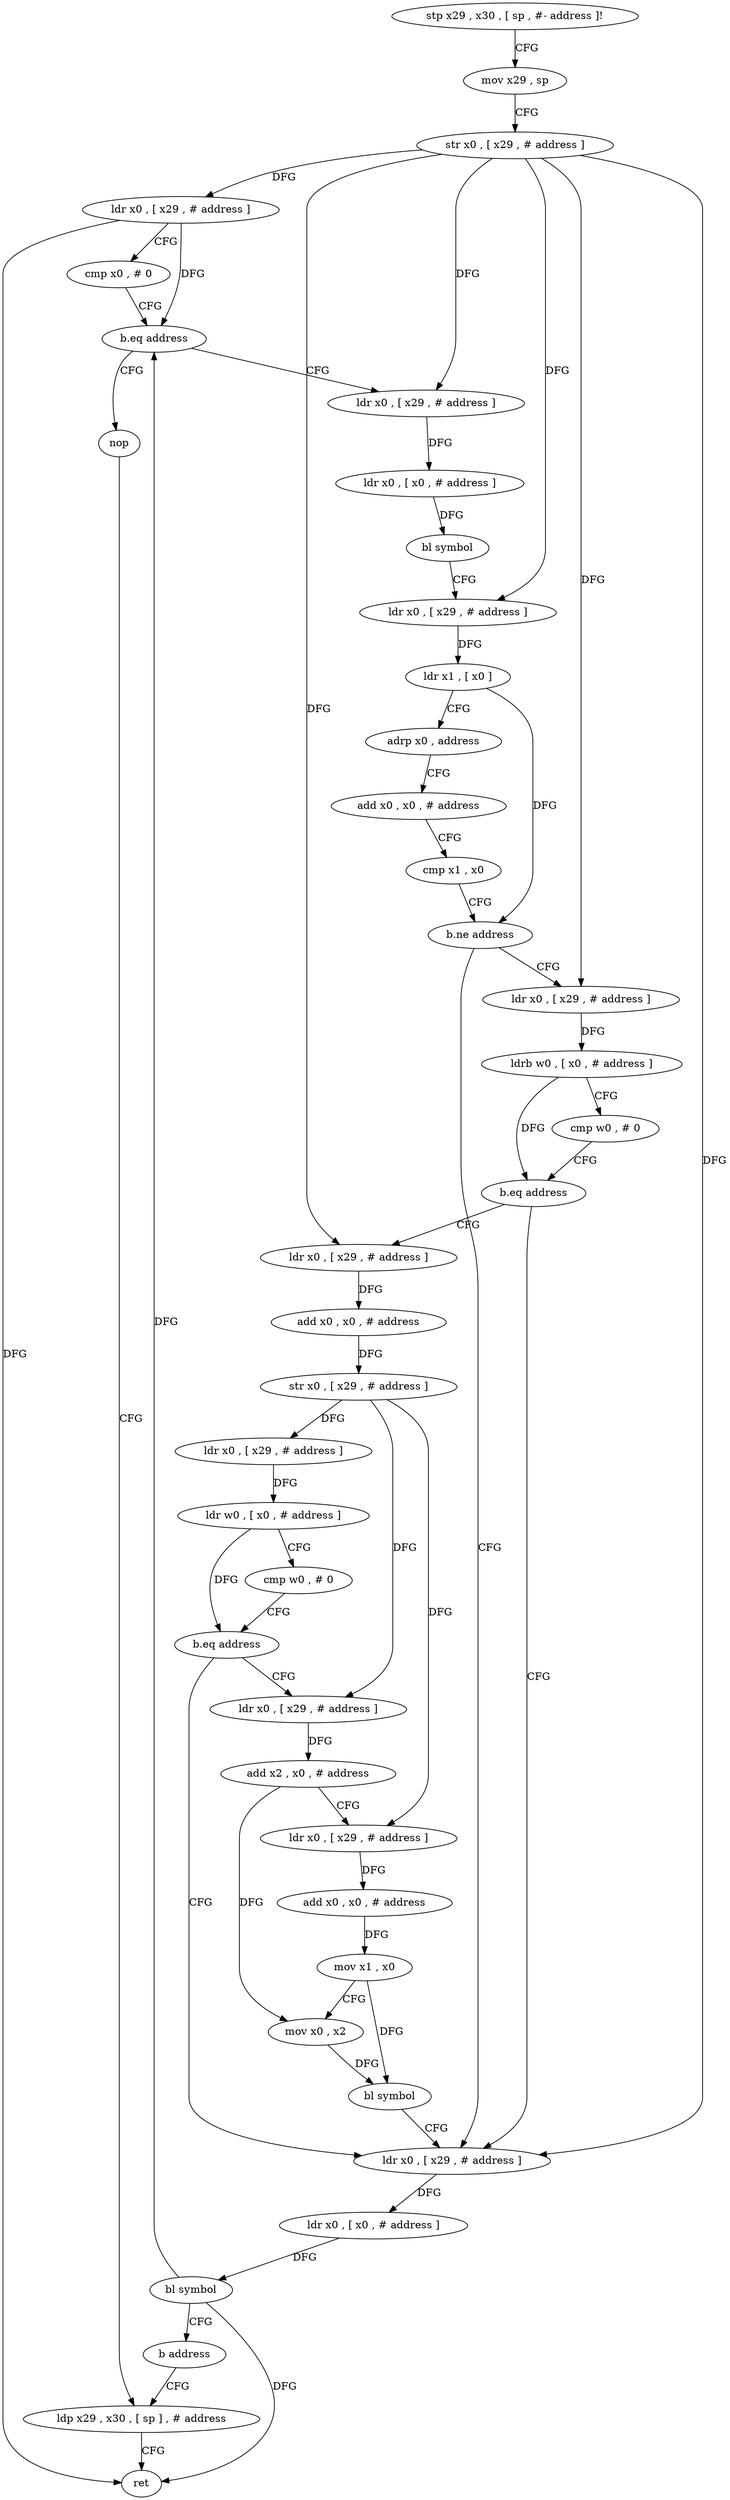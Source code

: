 digraph "func" {
"4243356" [label = "stp x29 , x30 , [ sp , #- address ]!" ]
"4243360" [label = "mov x29 , sp" ]
"4243364" [label = "str x0 , [ x29 , # address ]" ]
"4243368" [label = "ldr x0 , [ x29 , # address ]" ]
"4243372" [label = "cmp x0 , # 0" ]
"4243376" [label = "b.eq address" ]
"4243504" [label = "nop" ]
"4243380" [label = "ldr x0 , [ x29 , # address ]" ]
"4243508" [label = "ldp x29 , x30 , [ sp ] , # address" ]
"4243384" [label = "ldr x0 , [ x0 , # address ]" ]
"4243388" [label = "bl symbol" ]
"4243392" [label = "ldr x0 , [ x29 , # address ]" ]
"4243396" [label = "ldr x1 , [ x0 ]" ]
"4243400" [label = "adrp x0 , address" ]
"4243404" [label = "add x0 , x0 , # address" ]
"4243408" [label = "cmp x1 , x0" ]
"4243412" [label = "b.ne address" ]
"4243488" [label = "ldr x0 , [ x29 , # address ]" ]
"4243416" [label = "ldr x0 , [ x29 , # address ]" ]
"4243492" [label = "ldr x0 , [ x0 , # address ]" ]
"4243496" [label = "bl symbol" ]
"4243500" [label = "b address" ]
"4243420" [label = "ldrb w0 , [ x0 , # address ]" ]
"4243424" [label = "cmp w0 , # 0" ]
"4243428" [label = "b.eq address" ]
"4243432" [label = "ldr x0 , [ x29 , # address ]" ]
"4243512" [label = "ret" ]
"4243436" [label = "add x0 , x0 , # address" ]
"4243440" [label = "str x0 , [ x29 , # address ]" ]
"4243444" [label = "ldr x0 , [ x29 , # address ]" ]
"4243448" [label = "ldr w0 , [ x0 , # address ]" ]
"4243452" [label = "cmp w0 , # 0" ]
"4243456" [label = "b.eq address" ]
"4243460" [label = "ldr x0 , [ x29 , # address ]" ]
"4243464" [label = "add x2 , x0 , # address" ]
"4243468" [label = "ldr x0 , [ x29 , # address ]" ]
"4243472" [label = "add x0 , x0 , # address" ]
"4243476" [label = "mov x1 , x0" ]
"4243480" [label = "mov x0 , x2" ]
"4243484" [label = "bl symbol" ]
"4243356" -> "4243360" [ label = "CFG" ]
"4243360" -> "4243364" [ label = "CFG" ]
"4243364" -> "4243368" [ label = "DFG" ]
"4243364" -> "4243380" [ label = "DFG" ]
"4243364" -> "4243392" [ label = "DFG" ]
"4243364" -> "4243488" [ label = "DFG" ]
"4243364" -> "4243416" [ label = "DFG" ]
"4243364" -> "4243432" [ label = "DFG" ]
"4243368" -> "4243372" [ label = "CFG" ]
"4243368" -> "4243376" [ label = "DFG" ]
"4243368" -> "4243512" [ label = "DFG" ]
"4243372" -> "4243376" [ label = "CFG" ]
"4243376" -> "4243504" [ label = "CFG" ]
"4243376" -> "4243380" [ label = "CFG" ]
"4243504" -> "4243508" [ label = "CFG" ]
"4243380" -> "4243384" [ label = "DFG" ]
"4243508" -> "4243512" [ label = "CFG" ]
"4243384" -> "4243388" [ label = "DFG" ]
"4243388" -> "4243392" [ label = "CFG" ]
"4243392" -> "4243396" [ label = "DFG" ]
"4243396" -> "4243400" [ label = "CFG" ]
"4243396" -> "4243412" [ label = "DFG" ]
"4243400" -> "4243404" [ label = "CFG" ]
"4243404" -> "4243408" [ label = "CFG" ]
"4243408" -> "4243412" [ label = "CFG" ]
"4243412" -> "4243488" [ label = "CFG" ]
"4243412" -> "4243416" [ label = "CFG" ]
"4243488" -> "4243492" [ label = "DFG" ]
"4243416" -> "4243420" [ label = "DFG" ]
"4243492" -> "4243496" [ label = "DFG" ]
"4243496" -> "4243500" [ label = "CFG" ]
"4243496" -> "4243376" [ label = "DFG" ]
"4243496" -> "4243512" [ label = "DFG" ]
"4243500" -> "4243508" [ label = "CFG" ]
"4243420" -> "4243424" [ label = "CFG" ]
"4243420" -> "4243428" [ label = "DFG" ]
"4243424" -> "4243428" [ label = "CFG" ]
"4243428" -> "4243488" [ label = "CFG" ]
"4243428" -> "4243432" [ label = "CFG" ]
"4243432" -> "4243436" [ label = "DFG" ]
"4243436" -> "4243440" [ label = "DFG" ]
"4243440" -> "4243444" [ label = "DFG" ]
"4243440" -> "4243460" [ label = "DFG" ]
"4243440" -> "4243468" [ label = "DFG" ]
"4243444" -> "4243448" [ label = "DFG" ]
"4243448" -> "4243452" [ label = "CFG" ]
"4243448" -> "4243456" [ label = "DFG" ]
"4243452" -> "4243456" [ label = "CFG" ]
"4243456" -> "4243488" [ label = "CFG" ]
"4243456" -> "4243460" [ label = "CFG" ]
"4243460" -> "4243464" [ label = "DFG" ]
"4243464" -> "4243468" [ label = "CFG" ]
"4243464" -> "4243480" [ label = "DFG" ]
"4243468" -> "4243472" [ label = "DFG" ]
"4243472" -> "4243476" [ label = "DFG" ]
"4243476" -> "4243480" [ label = "CFG" ]
"4243476" -> "4243484" [ label = "DFG" ]
"4243480" -> "4243484" [ label = "DFG" ]
"4243484" -> "4243488" [ label = "CFG" ]
}
